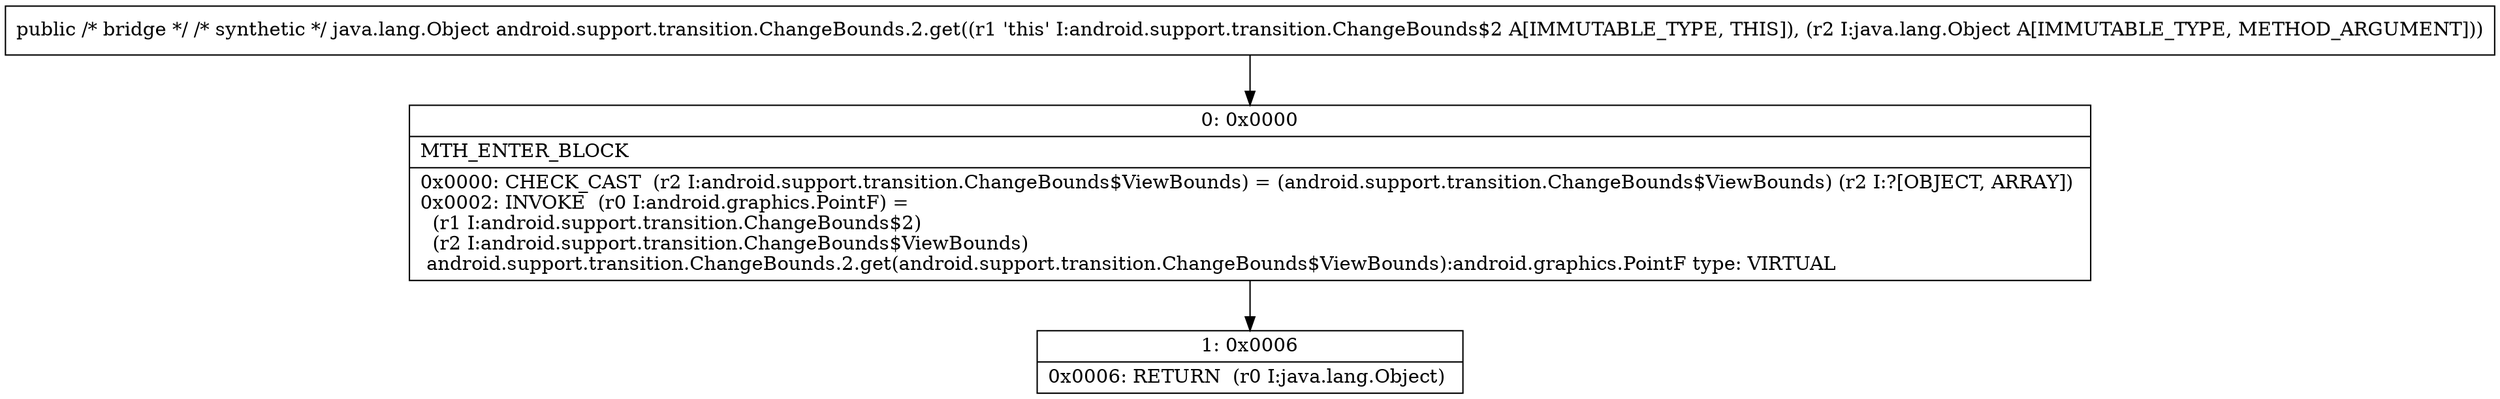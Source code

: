 digraph "CFG forandroid.support.transition.ChangeBounds.2.get(Ljava\/lang\/Object;)Ljava\/lang\/Object;" {
Node_0 [shape=record,label="{0\:\ 0x0000|MTH_ENTER_BLOCK\l|0x0000: CHECK_CAST  (r2 I:android.support.transition.ChangeBounds$ViewBounds) = (android.support.transition.ChangeBounds$ViewBounds) (r2 I:?[OBJECT, ARRAY]) \l0x0002: INVOKE  (r0 I:android.graphics.PointF) = \l  (r1 I:android.support.transition.ChangeBounds$2)\l  (r2 I:android.support.transition.ChangeBounds$ViewBounds)\l android.support.transition.ChangeBounds.2.get(android.support.transition.ChangeBounds$ViewBounds):android.graphics.PointF type: VIRTUAL \l}"];
Node_1 [shape=record,label="{1\:\ 0x0006|0x0006: RETURN  (r0 I:java.lang.Object) \l}"];
MethodNode[shape=record,label="{public \/* bridge *\/ \/* synthetic *\/ java.lang.Object android.support.transition.ChangeBounds.2.get((r1 'this' I:android.support.transition.ChangeBounds$2 A[IMMUTABLE_TYPE, THIS]), (r2 I:java.lang.Object A[IMMUTABLE_TYPE, METHOD_ARGUMENT])) }"];
MethodNode -> Node_0;
Node_0 -> Node_1;
}

